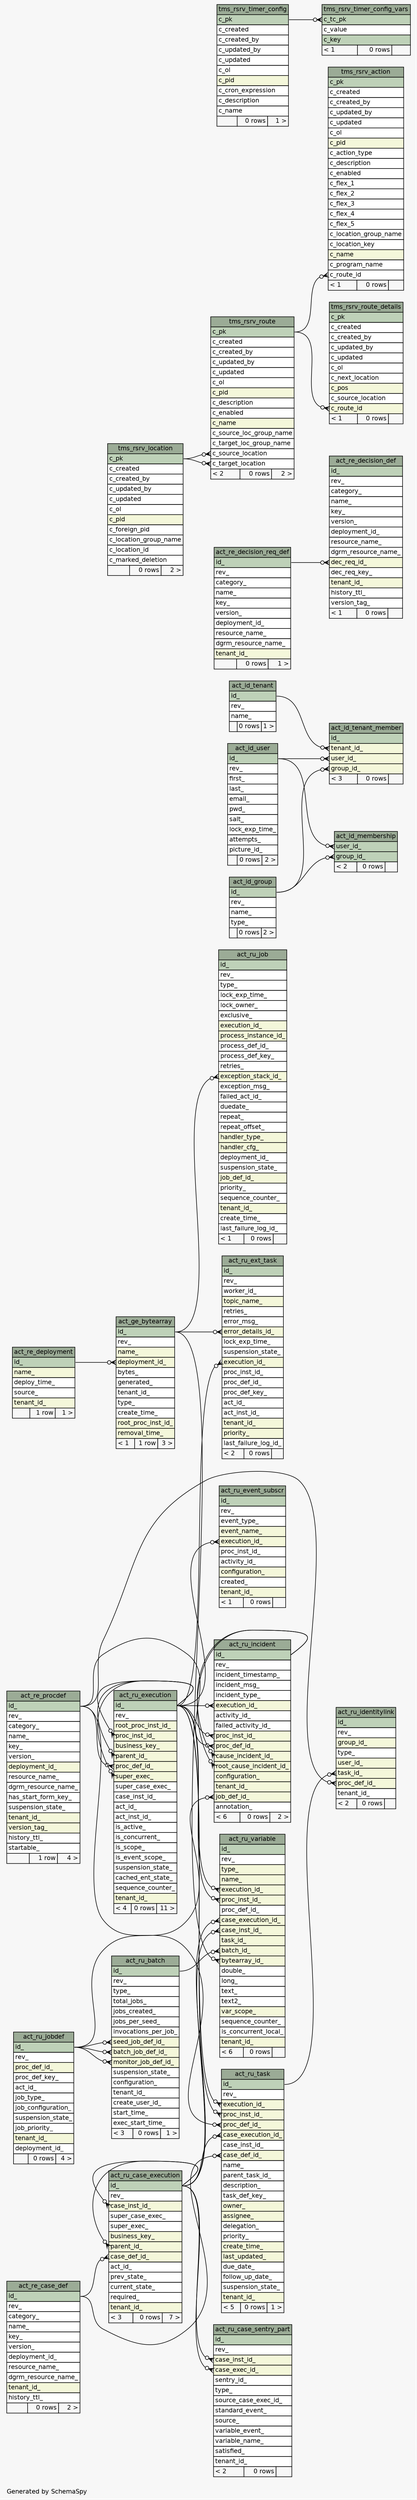 // dot 2.43.0 on Linux 6.5.0-1025-azure
// SchemaSpy rev Unknown
digraph "largeRelationshipsDiagram" {
  graph [
    rankdir="RL"
    bgcolor="#f7f7f7"
    label="\nGenerated by SchemaSpy"
    labeljust="l"
    nodesep="0.18"
    ranksep="0.46"
    fontname="Helvetica"
    fontsize="11"
  ];
  node [
    fontname="Helvetica"
    fontsize="11"
    shape="plaintext"
  ];
  edge [
    arrowsize="0.8"
  ];
  "act_ge_bytearray" [
    label=<
    <TABLE BORDER="0" CELLBORDER="1" CELLSPACING="0" BGCOLOR="#ffffff">
      <TR><TD COLSPAN="3" BGCOLOR="#9bab96" ALIGN="CENTER">act_ge_bytearray</TD></TR>
      <TR><TD PORT="id_" COLSPAN="3" BGCOLOR="#bed1b8" ALIGN="LEFT">id_</TD></TR>
      <TR><TD PORT="rev_" COLSPAN="3" ALIGN="LEFT">rev_</TD></TR>
      <TR><TD PORT="name_" COLSPAN="3" BGCOLOR="#f4f7da" ALIGN="LEFT">name_</TD></TR>
      <TR><TD PORT="deployment_id_" COLSPAN="3" BGCOLOR="#f4f7da" ALIGN="LEFT">deployment_id_</TD></TR>
      <TR><TD PORT="bytes_" COLSPAN="3" ALIGN="LEFT">bytes_</TD></TR>
      <TR><TD PORT="generated_" COLSPAN="3" ALIGN="LEFT">generated_</TD></TR>
      <TR><TD PORT="tenant_id_" COLSPAN="3" ALIGN="LEFT">tenant_id_</TD></TR>
      <TR><TD PORT="type_" COLSPAN="3" ALIGN="LEFT">type_</TD></TR>
      <TR><TD PORT="create_time_" COLSPAN="3" ALIGN="LEFT">create_time_</TD></TR>
      <TR><TD PORT="root_proc_inst_id_" COLSPAN="3" BGCOLOR="#f4f7da" ALIGN="LEFT">root_proc_inst_id_</TD></TR>
      <TR><TD PORT="removal_time_" COLSPAN="3" BGCOLOR="#f4f7da" ALIGN="LEFT">removal_time_</TD></TR>
      <TR><TD ALIGN="LEFT" BGCOLOR="#f7f7f7">&lt; 1</TD><TD ALIGN="RIGHT" BGCOLOR="#f7f7f7">1 row</TD><TD ALIGN="RIGHT" BGCOLOR="#f7f7f7">3 &gt;</TD></TR>
    </TABLE>>
    URL="tables/act_ge_bytearray.html"
    tooltip="act_ge_bytearray"
  ];
  "act_id_group" [
    label=<
    <TABLE BORDER="0" CELLBORDER="1" CELLSPACING="0" BGCOLOR="#ffffff">
      <TR><TD COLSPAN="3" BGCOLOR="#9bab96" ALIGN="CENTER">act_id_group</TD></TR>
      <TR><TD PORT="id_" COLSPAN="3" BGCOLOR="#bed1b8" ALIGN="LEFT">id_</TD></TR>
      <TR><TD PORT="rev_" COLSPAN="3" ALIGN="LEFT">rev_</TD></TR>
      <TR><TD PORT="name_" COLSPAN="3" ALIGN="LEFT">name_</TD></TR>
      <TR><TD PORT="type_" COLSPAN="3" ALIGN="LEFT">type_</TD></TR>
      <TR><TD ALIGN="LEFT" BGCOLOR="#f7f7f7">  </TD><TD ALIGN="RIGHT" BGCOLOR="#f7f7f7">0 rows</TD><TD ALIGN="RIGHT" BGCOLOR="#f7f7f7">2 &gt;</TD></TR>
    </TABLE>>
    URL="tables/act_id_group.html"
    tooltip="act_id_group"
  ];
  "act_id_membership" [
    label=<
    <TABLE BORDER="0" CELLBORDER="1" CELLSPACING="0" BGCOLOR="#ffffff">
      <TR><TD COLSPAN="3" BGCOLOR="#9bab96" ALIGN="CENTER">act_id_membership</TD></TR>
      <TR><TD PORT="user_id_" COLSPAN="3" BGCOLOR="#bed1b8" ALIGN="LEFT">user_id_</TD></TR>
      <TR><TD PORT="group_id_" COLSPAN="3" BGCOLOR="#bed1b8" ALIGN="LEFT">group_id_</TD></TR>
      <TR><TD ALIGN="LEFT" BGCOLOR="#f7f7f7">&lt; 2</TD><TD ALIGN="RIGHT" BGCOLOR="#f7f7f7">0 rows</TD><TD ALIGN="RIGHT" BGCOLOR="#f7f7f7">  </TD></TR>
    </TABLE>>
    URL="tables/act_id_membership.html"
    tooltip="act_id_membership"
  ];
  "act_id_tenant" [
    label=<
    <TABLE BORDER="0" CELLBORDER="1" CELLSPACING="0" BGCOLOR="#ffffff">
      <TR><TD COLSPAN="3" BGCOLOR="#9bab96" ALIGN="CENTER">act_id_tenant</TD></TR>
      <TR><TD PORT="id_" COLSPAN="3" BGCOLOR="#bed1b8" ALIGN="LEFT">id_</TD></TR>
      <TR><TD PORT="rev_" COLSPAN="3" ALIGN="LEFT">rev_</TD></TR>
      <TR><TD PORT="name_" COLSPAN="3" ALIGN="LEFT">name_</TD></TR>
      <TR><TD ALIGN="LEFT" BGCOLOR="#f7f7f7">  </TD><TD ALIGN="RIGHT" BGCOLOR="#f7f7f7">0 rows</TD><TD ALIGN="RIGHT" BGCOLOR="#f7f7f7">1 &gt;</TD></TR>
    </TABLE>>
    URL="tables/act_id_tenant.html"
    tooltip="act_id_tenant"
  ];
  "act_id_tenant_member" [
    label=<
    <TABLE BORDER="0" CELLBORDER="1" CELLSPACING="0" BGCOLOR="#ffffff">
      <TR><TD COLSPAN="3" BGCOLOR="#9bab96" ALIGN="CENTER">act_id_tenant_member</TD></TR>
      <TR><TD PORT="id_" COLSPAN="3" BGCOLOR="#bed1b8" ALIGN="LEFT">id_</TD></TR>
      <TR><TD PORT="tenant_id_" COLSPAN="3" BGCOLOR="#f4f7da" ALIGN="LEFT">tenant_id_</TD></TR>
      <TR><TD PORT="user_id_" COLSPAN="3" BGCOLOR="#f4f7da" ALIGN="LEFT">user_id_</TD></TR>
      <TR><TD PORT="group_id_" COLSPAN="3" BGCOLOR="#f4f7da" ALIGN="LEFT">group_id_</TD></TR>
      <TR><TD ALIGN="LEFT" BGCOLOR="#f7f7f7">&lt; 3</TD><TD ALIGN="RIGHT" BGCOLOR="#f7f7f7">0 rows</TD><TD ALIGN="RIGHT" BGCOLOR="#f7f7f7">  </TD></TR>
    </TABLE>>
    URL="tables/act_id_tenant_member.html"
    tooltip="act_id_tenant_member"
  ];
  "act_id_user" [
    label=<
    <TABLE BORDER="0" CELLBORDER="1" CELLSPACING="0" BGCOLOR="#ffffff">
      <TR><TD COLSPAN="3" BGCOLOR="#9bab96" ALIGN="CENTER">act_id_user</TD></TR>
      <TR><TD PORT="id_" COLSPAN="3" BGCOLOR="#bed1b8" ALIGN="LEFT">id_</TD></TR>
      <TR><TD PORT="rev_" COLSPAN="3" ALIGN="LEFT">rev_</TD></TR>
      <TR><TD PORT="first_" COLSPAN="3" ALIGN="LEFT">first_</TD></TR>
      <TR><TD PORT="last_" COLSPAN="3" ALIGN="LEFT">last_</TD></TR>
      <TR><TD PORT="email_" COLSPAN="3" ALIGN="LEFT">email_</TD></TR>
      <TR><TD PORT="pwd_" COLSPAN="3" ALIGN="LEFT">pwd_</TD></TR>
      <TR><TD PORT="salt_" COLSPAN="3" ALIGN="LEFT">salt_</TD></TR>
      <TR><TD PORT="lock_exp_time_" COLSPAN="3" ALIGN="LEFT">lock_exp_time_</TD></TR>
      <TR><TD PORT="attempts_" COLSPAN="3" ALIGN="LEFT">attempts_</TD></TR>
      <TR><TD PORT="picture_id_" COLSPAN="3" ALIGN="LEFT">picture_id_</TD></TR>
      <TR><TD ALIGN="LEFT" BGCOLOR="#f7f7f7">  </TD><TD ALIGN="RIGHT" BGCOLOR="#f7f7f7">0 rows</TD><TD ALIGN="RIGHT" BGCOLOR="#f7f7f7">2 &gt;</TD></TR>
    </TABLE>>
    URL="tables/act_id_user.html"
    tooltip="act_id_user"
  ];
  "act_re_case_def" [
    label=<
    <TABLE BORDER="0" CELLBORDER="1" CELLSPACING="0" BGCOLOR="#ffffff">
      <TR><TD COLSPAN="3" BGCOLOR="#9bab96" ALIGN="CENTER">act_re_case_def</TD></TR>
      <TR><TD PORT="id_" COLSPAN="3" BGCOLOR="#bed1b8" ALIGN="LEFT">id_</TD></TR>
      <TR><TD PORT="rev_" COLSPAN="3" ALIGN="LEFT">rev_</TD></TR>
      <TR><TD PORT="category_" COLSPAN="3" ALIGN="LEFT">category_</TD></TR>
      <TR><TD PORT="name_" COLSPAN="3" ALIGN="LEFT">name_</TD></TR>
      <TR><TD PORT="key_" COLSPAN="3" ALIGN="LEFT">key_</TD></TR>
      <TR><TD PORT="version_" COLSPAN="3" ALIGN="LEFT">version_</TD></TR>
      <TR><TD PORT="deployment_id_" COLSPAN="3" ALIGN="LEFT">deployment_id_</TD></TR>
      <TR><TD PORT="resource_name_" COLSPAN="3" ALIGN="LEFT">resource_name_</TD></TR>
      <TR><TD PORT="dgrm_resource_name_" COLSPAN="3" ALIGN="LEFT">dgrm_resource_name_</TD></TR>
      <TR><TD PORT="tenant_id_" COLSPAN="3" BGCOLOR="#f4f7da" ALIGN="LEFT">tenant_id_</TD></TR>
      <TR><TD PORT="history_ttl_" COLSPAN="3" ALIGN="LEFT">history_ttl_</TD></TR>
      <TR><TD ALIGN="LEFT" BGCOLOR="#f7f7f7">  </TD><TD ALIGN="RIGHT" BGCOLOR="#f7f7f7">0 rows</TD><TD ALIGN="RIGHT" BGCOLOR="#f7f7f7">2 &gt;</TD></TR>
    </TABLE>>
    URL="tables/act_re_case_def.html"
    tooltip="act_re_case_def"
  ];
  "act_re_decision_def" [
    label=<
    <TABLE BORDER="0" CELLBORDER="1" CELLSPACING="0" BGCOLOR="#ffffff">
      <TR><TD COLSPAN="3" BGCOLOR="#9bab96" ALIGN="CENTER">act_re_decision_def</TD></TR>
      <TR><TD PORT="id_" COLSPAN="3" BGCOLOR="#bed1b8" ALIGN="LEFT">id_</TD></TR>
      <TR><TD PORT="rev_" COLSPAN="3" ALIGN="LEFT">rev_</TD></TR>
      <TR><TD PORT="category_" COLSPAN="3" ALIGN="LEFT">category_</TD></TR>
      <TR><TD PORT="name_" COLSPAN="3" ALIGN="LEFT">name_</TD></TR>
      <TR><TD PORT="key_" COLSPAN="3" ALIGN="LEFT">key_</TD></TR>
      <TR><TD PORT="version_" COLSPAN="3" ALIGN="LEFT">version_</TD></TR>
      <TR><TD PORT="deployment_id_" COLSPAN="3" ALIGN="LEFT">deployment_id_</TD></TR>
      <TR><TD PORT="resource_name_" COLSPAN="3" ALIGN="LEFT">resource_name_</TD></TR>
      <TR><TD PORT="dgrm_resource_name_" COLSPAN="3" ALIGN="LEFT">dgrm_resource_name_</TD></TR>
      <TR><TD PORT="dec_req_id_" COLSPAN="3" BGCOLOR="#f4f7da" ALIGN="LEFT">dec_req_id_</TD></TR>
      <TR><TD PORT="dec_req_key_" COLSPAN="3" ALIGN="LEFT">dec_req_key_</TD></TR>
      <TR><TD PORT="tenant_id_" COLSPAN="3" BGCOLOR="#f4f7da" ALIGN="LEFT">tenant_id_</TD></TR>
      <TR><TD PORT="history_ttl_" COLSPAN="3" ALIGN="LEFT">history_ttl_</TD></TR>
      <TR><TD PORT="version_tag_" COLSPAN="3" ALIGN="LEFT">version_tag_</TD></TR>
      <TR><TD ALIGN="LEFT" BGCOLOR="#f7f7f7">&lt; 1</TD><TD ALIGN="RIGHT" BGCOLOR="#f7f7f7">0 rows</TD><TD ALIGN="RIGHT" BGCOLOR="#f7f7f7">  </TD></TR>
    </TABLE>>
    URL="tables/act_re_decision_def.html"
    tooltip="act_re_decision_def"
  ];
  "act_re_decision_req_def" [
    label=<
    <TABLE BORDER="0" CELLBORDER="1" CELLSPACING="0" BGCOLOR="#ffffff">
      <TR><TD COLSPAN="3" BGCOLOR="#9bab96" ALIGN="CENTER">act_re_decision_req_def</TD></TR>
      <TR><TD PORT="id_" COLSPAN="3" BGCOLOR="#bed1b8" ALIGN="LEFT">id_</TD></TR>
      <TR><TD PORT="rev_" COLSPAN="3" ALIGN="LEFT">rev_</TD></TR>
      <TR><TD PORT="category_" COLSPAN="3" ALIGN="LEFT">category_</TD></TR>
      <TR><TD PORT="name_" COLSPAN="3" ALIGN="LEFT">name_</TD></TR>
      <TR><TD PORT="key_" COLSPAN="3" ALIGN="LEFT">key_</TD></TR>
      <TR><TD PORT="version_" COLSPAN="3" ALIGN="LEFT">version_</TD></TR>
      <TR><TD PORT="deployment_id_" COLSPAN="3" ALIGN="LEFT">deployment_id_</TD></TR>
      <TR><TD PORT="resource_name_" COLSPAN="3" ALIGN="LEFT">resource_name_</TD></TR>
      <TR><TD PORT="dgrm_resource_name_" COLSPAN="3" ALIGN="LEFT">dgrm_resource_name_</TD></TR>
      <TR><TD PORT="tenant_id_" COLSPAN="3" BGCOLOR="#f4f7da" ALIGN="LEFT">tenant_id_</TD></TR>
      <TR><TD ALIGN="LEFT" BGCOLOR="#f7f7f7">  </TD><TD ALIGN="RIGHT" BGCOLOR="#f7f7f7">0 rows</TD><TD ALIGN="RIGHT" BGCOLOR="#f7f7f7">1 &gt;</TD></TR>
    </TABLE>>
    URL="tables/act_re_decision_req_def.html"
    tooltip="act_re_decision_req_def"
  ];
  "act_re_deployment" [
    label=<
    <TABLE BORDER="0" CELLBORDER="1" CELLSPACING="0" BGCOLOR="#ffffff">
      <TR><TD COLSPAN="3" BGCOLOR="#9bab96" ALIGN="CENTER">act_re_deployment</TD></TR>
      <TR><TD PORT="id_" COLSPAN="3" BGCOLOR="#bed1b8" ALIGN="LEFT">id_</TD></TR>
      <TR><TD PORT="name_" COLSPAN="3" BGCOLOR="#f4f7da" ALIGN="LEFT">name_</TD></TR>
      <TR><TD PORT="deploy_time_" COLSPAN="3" ALIGN="LEFT">deploy_time_</TD></TR>
      <TR><TD PORT="source_" COLSPAN="3" ALIGN="LEFT">source_</TD></TR>
      <TR><TD PORT="tenant_id_" COLSPAN="3" BGCOLOR="#f4f7da" ALIGN="LEFT">tenant_id_</TD></TR>
      <TR><TD ALIGN="LEFT" BGCOLOR="#f7f7f7">  </TD><TD ALIGN="RIGHT" BGCOLOR="#f7f7f7">1 row</TD><TD ALIGN="RIGHT" BGCOLOR="#f7f7f7">1 &gt;</TD></TR>
    </TABLE>>
    URL="tables/act_re_deployment.html"
    tooltip="act_re_deployment"
  ];
  "act_re_procdef" [
    label=<
    <TABLE BORDER="0" CELLBORDER="1" CELLSPACING="0" BGCOLOR="#ffffff">
      <TR><TD COLSPAN="3" BGCOLOR="#9bab96" ALIGN="CENTER">act_re_procdef</TD></TR>
      <TR><TD PORT="id_" COLSPAN="3" BGCOLOR="#bed1b8" ALIGN="LEFT">id_</TD></TR>
      <TR><TD PORT="rev_" COLSPAN="3" ALIGN="LEFT">rev_</TD></TR>
      <TR><TD PORT="category_" COLSPAN="3" ALIGN="LEFT">category_</TD></TR>
      <TR><TD PORT="name_" COLSPAN="3" ALIGN="LEFT">name_</TD></TR>
      <TR><TD PORT="key_" COLSPAN="3" ALIGN="LEFT">key_</TD></TR>
      <TR><TD PORT="version_" COLSPAN="3" ALIGN="LEFT">version_</TD></TR>
      <TR><TD PORT="deployment_id_" COLSPAN="3" BGCOLOR="#f4f7da" ALIGN="LEFT">deployment_id_</TD></TR>
      <TR><TD PORT="resource_name_" COLSPAN="3" ALIGN="LEFT">resource_name_</TD></TR>
      <TR><TD PORT="dgrm_resource_name_" COLSPAN="3" ALIGN="LEFT">dgrm_resource_name_</TD></TR>
      <TR><TD PORT="has_start_form_key_" COLSPAN="3" ALIGN="LEFT">has_start_form_key_</TD></TR>
      <TR><TD PORT="suspension_state_" COLSPAN="3" ALIGN="LEFT">suspension_state_</TD></TR>
      <TR><TD PORT="tenant_id_" COLSPAN="3" BGCOLOR="#f4f7da" ALIGN="LEFT">tenant_id_</TD></TR>
      <TR><TD PORT="version_tag_" COLSPAN="3" BGCOLOR="#f4f7da" ALIGN="LEFT">version_tag_</TD></TR>
      <TR><TD PORT="history_ttl_" COLSPAN="3" ALIGN="LEFT">history_ttl_</TD></TR>
      <TR><TD PORT="startable_" COLSPAN="3" ALIGN="LEFT">startable_</TD></TR>
      <TR><TD ALIGN="LEFT" BGCOLOR="#f7f7f7">  </TD><TD ALIGN="RIGHT" BGCOLOR="#f7f7f7">1 row</TD><TD ALIGN="RIGHT" BGCOLOR="#f7f7f7">4 &gt;</TD></TR>
    </TABLE>>
    URL="tables/act_re_procdef.html"
    tooltip="act_re_procdef"
  ];
  "act_ru_batch" [
    label=<
    <TABLE BORDER="0" CELLBORDER="1" CELLSPACING="0" BGCOLOR="#ffffff">
      <TR><TD COLSPAN="3" BGCOLOR="#9bab96" ALIGN="CENTER">act_ru_batch</TD></TR>
      <TR><TD PORT="id_" COLSPAN="3" BGCOLOR="#bed1b8" ALIGN="LEFT">id_</TD></TR>
      <TR><TD PORT="rev_" COLSPAN="3" ALIGN="LEFT">rev_</TD></TR>
      <TR><TD PORT="type_" COLSPAN="3" ALIGN="LEFT">type_</TD></TR>
      <TR><TD PORT="total_jobs_" COLSPAN="3" ALIGN="LEFT">total_jobs_</TD></TR>
      <TR><TD PORT="jobs_created_" COLSPAN="3" ALIGN="LEFT">jobs_created_</TD></TR>
      <TR><TD PORT="jobs_per_seed_" COLSPAN="3" ALIGN="LEFT">jobs_per_seed_</TD></TR>
      <TR><TD PORT="invocations_per_job_" COLSPAN="3" ALIGN="LEFT">invocations_per_job_</TD></TR>
      <TR><TD PORT="seed_job_def_id_" COLSPAN="3" BGCOLOR="#f4f7da" ALIGN="LEFT">seed_job_def_id_</TD></TR>
      <TR><TD PORT="batch_job_def_id_" COLSPAN="3" BGCOLOR="#f4f7da" ALIGN="LEFT">batch_job_def_id_</TD></TR>
      <TR><TD PORT="monitor_job_def_id_" COLSPAN="3" BGCOLOR="#f4f7da" ALIGN="LEFT">monitor_job_def_id_</TD></TR>
      <TR><TD PORT="suspension_state_" COLSPAN="3" ALIGN="LEFT">suspension_state_</TD></TR>
      <TR><TD PORT="configuration_" COLSPAN="3" ALIGN="LEFT">configuration_</TD></TR>
      <TR><TD PORT="tenant_id_" COLSPAN="3" ALIGN="LEFT">tenant_id_</TD></TR>
      <TR><TD PORT="create_user_id_" COLSPAN="3" ALIGN="LEFT">create_user_id_</TD></TR>
      <TR><TD PORT="start_time_" COLSPAN="3" ALIGN="LEFT">start_time_</TD></TR>
      <TR><TD PORT="exec_start_time_" COLSPAN="3" ALIGN="LEFT">exec_start_time_</TD></TR>
      <TR><TD ALIGN="LEFT" BGCOLOR="#f7f7f7">&lt; 3</TD><TD ALIGN="RIGHT" BGCOLOR="#f7f7f7">0 rows</TD><TD ALIGN="RIGHT" BGCOLOR="#f7f7f7">1 &gt;</TD></TR>
    </TABLE>>
    URL="tables/act_ru_batch.html"
    tooltip="act_ru_batch"
  ];
  "act_ru_case_execution" [
    label=<
    <TABLE BORDER="0" CELLBORDER="1" CELLSPACING="0" BGCOLOR="#ffffff">
      <TR><TD COLSPAN="3" BGCOLOR="#9bab96" ALIGN="CENTER">act_ru_case_execution</TD></TR>
      <TR><TD PORT="id_" COLSPAN="3" BGCOLOR="#bed1b8" ALIGN="LEFT">id_</TD></TR>
      <TR><TD PORT="rev_" COLSPAN="3" ALIGN="LEFT">rev_</TD></TR>
      <TR><TD PORT="case_inst_id_" COLSPAN="3" BGCOLOR="#f4f7da" ALIGN="LEFT">case_inst_id_</TD></TR>
      <TR><TD PORT="super_case_exec_" COLSPAN="3" ALIGN="LEFT">super_case_exec_</TD></TR>
      <TR><TD PORT="super_exec_" COLSPAN="3" ALIGN="LEFT">super_exec_</TD></TR>
      <TR><TD PORT="business_key_" COLSPAN="3" BGCOLOR="#f4f7da" ALIGN="LEFT">business_key_</TD></TR>
      <TR><TD PORT="parent_id_" COLSPAN="3" BGCOLOR="#f4f7da" ALIGN="LEFT">parent_id_</TD></TR>
      <TR><TD PORT="case_def_id_" COLSPAN="3" BGCOLOR="#f4f7da" ALIGN="LEFT">case_def_id_</TD></TR>
      <TR><TD PORT="act_id_" COLSPAN="3" ALIGN="LEFT">act_id_</TD></TR>
      <TR><TD PORT="prev_state_" COLSPAN="3" ALIGN="LEFT">prev_state_</TD></TR>
      <TR><TD PORT="current_state_" COLSPAN="3" ALIGN="LEFT">current_state_</TD></TR>
      <TR><TD PORT="required_" COLSPAN="3" ALIGN="LEFT">required_</TD></TR>
      <TR><TD PORT="tenant_id_" COLSPAN="3" BGCOLOR="#f4f7da" ALIGN="LEFT">tenant_id_</TD></TR>
      <TR><TD ALIGN="LEFT" BGCOLOR="#f7f7f7">&lt; 3</TD><TD ALIGN="RIGHT" BGCOLOR="#f7f7f7">0 rows</TD><TD ALIGN="RIGHT" BGCOLOR="#f7f7f7">7 &gt;</TD></TR>
    </TABLE>>
    URL="tables/act_ru_case_execution.html"
    tooltip="act_ru_case_execution"
  ];
  "act_ru_case_sentry_part" [
    label=<
    <TABLE BORDER="0" CELLBORDER="1" CELLSPACING="0" BGCOLOR="#ffffff">
      <TR><TD COLSPAN="3" BGCOLOR="#9bab96" ALIGN="CENTER">act_ru_case_sentry_part</TD></TR>
      <TR><TD PORT="id_" COLSPAN="3" BGCOLOR="#bed1b8" ALIGN="LEFT">id_</TD></TR>
      <TR><TD PORT="rev_" COLSPAN="3" ALIGN="LEFT">rev_</TD></TR>
      <TR><TD PORT="case_inst_id_" COLSPAN="3" BGCOLOR="#f4f7da" ALIGN="LEFT">case_inst_id_</TD></TR>
      <TR><TD PORT="case_exec_id_" COLSPAN="3" BGCOLOR="#f4f7da" ALIGN="LEFT">case_exec_id_</TD></TR>
      <TR><TD PORT="sentry_id_" COLSPAN="3" ALIGN="LEFT">sentry_id_</TD></TR>
      <TR><TD PORT="type_" COLSPAN="3" ALIGN="LEFT">type_</TD></TR>
      <TR><TD PORT="source_case_exec_id_" COLSPAN="3" ALIGN="LEFT">source_case_exec_id_</TD></TR>
      <TR><TD PORT="standard_event_" COLSPAN="3" ALIGN="LEFT">standard_event_</TD></TR>
      <TR><TD PORT="source_" COLSPAN="3" ALIGN="LEFT">source_</TD></TR>
      <TR><TD PORT="variable_event_" COLSPAN="3" ALIGN="LEFT">variable_event_</TD></TR>
      <TR><TD PORT="variable_name_" COLSPAN="3" ALIGN="LEFT">variable_name_</TD></TR>
      <TR><TD PORT="satisfied_" COLSPAN="3" ALIGN="LEFT">satisfied_</TD></TR>
      <TR><TD PORT="tenant_id_" COLSPAN="3" ALIGN="LEFT">tenant_id_</TD></TR>
      <TR><TD ALIGN="LEFT" BGCOLOR="#f7f7f7">&lt; 2</TD><TD ALIGN="RIGHT" BGCOLOR="#f7f7f7">0 rows</TD><TD ALIGN="RIGHT" BGCOLOR="#f7f7f7">  </TD></TR>
    </TABLE>>
    URL="tables/act_ru_case_sentry_part.html"
    tooltip="act_ru_case_sentry_part"
  ];
  "act_ru_event_subscr" [
    label=<
    <TABLE BORDER="0" CELLBORDER="1" CELLSPACING="0" BGCOLOR="#ffffff">
      <TR><TD COLSPAN="3" BGCOLOR="#9bab96" ALIGN="CENTER">act_ru_event_subscr</TD></TR>
      <TR><TD PORT="id_" COLSPAN="3" BGCOLOR="#bed1b8" ALIGN="LEFT">id_</TD></TR>
      <TR><TD PORT="rev_" COLSPAN="3" ALIGN="LEFT">rev_</TD></TR>
      <TR><TD PORT="event_type_" COLSPAN="3" ALIGN="LEFT">event_type_</TD></TR>
      <TR><TD PORT="event_name_" COLSPAN="3" BGCOLOR="#f4f7da" ALIGN="LEFT">event_name_</TD></TR>
      <TR><TD PORT="execution_id_" COLSPAN="3" BGCOLOR="#f4f7da" ALIGN="LEFT">execution_id_</TD></TR>
      <TR><TD PORT="proc_inst_id_" COLSPAN="3" ALIGN="LEFT">proc_inst_id_</TD></TR>
      <TR><TD PORT="activity_id_" COLSPAN="3" ALIGN="LEFT">activity_id_</TD></TR>
      <TR><TD PORT="configuration_" COLSPAN="3" BGCOLOR="#f4f7da" ALIGN="LEFT">configuration_</TD></TR>
      <TR><TD PORT="created_" COLSPAN="3" ALIGN="LEFT">created_</TD></TR>
      <TR><TD PORT="tenant_id_" COLSPAN="3" BGCOLOR="#f4f7da" ALIGN="LEFT">tenant_id_</TD></TR>
      <TR><TD ALIGN="LEFT" BGCOLOR="#f7f7f7">&lt; 1</TD><TD ALIGN="RIGHT" BGCOLOR="#f7f7f7">0 rows</TD><TD ALIGN="RIGHT" BGCOLOR="#f7f7f7">  </TD></TR>
    </TABLE>>
    URL="tables/act_ru_event_subscr.html"
    tooltip="act_ru_event_subscr"
  ];
  "act_ru_execution" [
    label=<
    <TABLE BORDER="0" CELLBORDER="1" CELLSPACING="0" BGCOLOR="#ffffff">
      <TR><TD COLSPAN="3" BGCOLOR="#9bab96" ALIGN="CENTER">act_ru_execution</TD></TR>
      <TR><TD PORT="id_" COLSPAN="3" BGCOLOR="#bed1b8" ALIGN="LEFT">id_</TD></TR>
      <TR><TD PORT="rev_" COLSPAN="3" ALIGN="LEFT">rev_</TD></TR>
      <TR><TD PORT="root_proc_inst_id_" COLSPAN="3" BGCOLOR="#f4f7da" ALIGN="LEFT">root_proc_inst_id_</TD></TR>
      <TR><TD PORT="proc_inst_id_" COLSPAN="3" BGCOLOR="#f4f7da" ALIGN="LEFT">proc_inst_id_</TD></TR>
      <TR><TD PORT="business_key_" COLSPAN="3" BGCOLOR="#f4f7da" ALIGN="LEFT">business_key_</TD></TR>
      <TR><TD PORT="parent_id_" COLSPAN="3" BGCOLOR="#f4f7da" ALIGN="LEFT">parent_id_</TD></TR>
      <TR><TD PORT="proc_def_id_" COLSPAN="3" BGCOLOR="#f4f7da" ALIGN="LEFT">proc_def_id_</TD></TR>
      <TR><TD PORT="super_exec_" COLSPAN="3" BGCOLOR="#f4f7da" ALIGN="LEFT">super_exec_</TD></TR>
      <TR><TD PORT="super_case_exec_" COLSPAN="3" ALIGN="LEFT">super_case_exec_</TD></TR>
      <TR><TD PORT="case_inst_id_" COLSPAN="3" ALIGN="LEFT">case_inst_id_</TD></TR>
      <TR><TD PORT="act_id_" COLSPAN="3" ALIGN="LEFT">act_id_</TD></TR>
      <TR><TD PORT="act_inst_id_" COLSPAN="3" ALIGN="LEFT">act_inst_id_</TD></TR>
      <TR><TD PORT="is_active_" COLSPAN="3" ALIGN="LEFT">is_active_</TD></TR>
      <TR><TD PORT="is_concurrent_" COLSPAN="3" ALIGN="LEFT">is_concurrent_</TD></TR>
      <TR><TD PORT="is_scope_" COLSPAN="3" ALIGN="LEFT">is_scope_</TD></TR>
      <TR><TD PORT="is_event_scope_" COLSPAN="3" ALIGN="LEFT">is_event_scope_</TD></TR>
      <TR><TD PORT="suspension_state_" COLSPAN="3" ALIGN="LEFT">suspension_state_</TD></TR>
      <TR><TD PORT="cached_ent_state_" COLSPAN="3" ALIGN="LEFT">cached_ent_state_</TD></TR>
      <TR><TD PORT="sequence_counter_" COLSPAN="3" ALIGN="LEFT">sequence_counter_</TD></TR>
      <TR><TD PORT="tenant_id_" COLSPAN="3" BGCOLOR="#f4f7da" ALIGN="LEFT">tenant_id_</TD></TR>
      <TR><TD ALIGN="LEFT" BGCOLOR="#f7f7f7">&lt; 4</TD><TD ALIGN="RIGHT" BGCOLOR="#f7f7f7">0 rows</TD><TD ALIGN="RIGHT" BGCOLOR="#f7f7f7">11 &gt;</TD></TR>
    </TABLE>>
    URL="tables/act_ru_execution.html"
    tooltip="act_ru_execution"
  ];
  "act_ru_ext_task" [
    label=<
    <TABLE BORDER="0" CELLBORDER="1" CELLSPACING="0" BGCOLOR="#ffffff">
      <TR><TD COLSPAN="3" BGCOLOR="#9bab96" ALIGN="CENTER">act_ru_ext_task</TD></TR>
      <TR><TD PORT="id_" COLSPAN="3" BGCOLOR="#bed1b8" ALIGN="LEFT">id_</TD></TR>
      <TR><TD PORT="rev_" COLSPAN="3" ALIGN="LEFT">rev_</TD></TR>
      <TR><TD PORT="worker_id_" COLSPAN="3" ALIGN="LEFT">worker_id_</TD></TR>
      <TR><TD PORT="topic_name_" COLSPAN="3" BGCOLOR="#f4f7da" ALIGN="LEFT">topic_name_</TD></TR>
      <TR><TD PORT="retries_" COLSPAN="3" ALIGN="LEFT">retries_</TD></TR>
      <TR><TD PORT="error_msg_" COLSPAN="3" ALIGN="LEFT">error_msg_</TD></TR>
      <TR><TD PORT="error_details_id_" COLSPAN="3" BGCOLOR="#f4f7da" ALIGN="LEFT">error_details_id_</TD></TR>
      <TR><TD PORT="lock_exp_time_" COLSPAN="3" ALIGN="LEFT">lock_exp_time_</TD></TR>
      <TR><TD PORT="suspension_state_" COLSPAN="3" ALIGN="LEFT">suspension_state_</TD></TR>
      <TR><TD PORT="execution_id_" COLSPAN="3" BGCOLOR="#f4f7da" ALIGN="LEFT">execution_id_</TD></TR>
      <TR><TD PORT="proc_inst_id_" COLSPAN="3" ALIGN="LEFT">proc_inst_id_</TD></TR>
      <TR><TD PORT="proc_def_id_" COLSPAN="3" ALIGN="LEFT">proc_def_id_</TD></TR>
      <TR><TD PORT="proc_def_key_" COLSPAN="3" ALIGN="LEFT">proc_def_key_</TD></TR>
      <TR><TD PORT="act_id_" COLSPAN="3" ALIGN="LEFT">act_id_</TD></TR>
      <TR><TD PORT="act_inst_id_" COLSPAN="3" ALIGN="LEFT">act_inst_id_</TD></TR>
      <TR><TD PORT="tenant_id_" COLSPAN="3" BGCOLOR="#f4f7da" ALIGN="LEFT">tenant_id_</TD></TR>
      <TR><TD PORT="priority_" COLSPAN="3" BGCOLOR="#f4f7da" ALIGN="LEFT">priority_</TD></TR>
      <TR><TD PORT="last_failure_log_id_" COLSPAN="3" ALIGN="LEFT">last_failure_log_id_</TD></TR>
      <TR><TD ALIGN="LEFT" BGCOLOR="#f7f7f7">&lt; 2</TD><TD ALIGN="RIGHT" BGCOLOR="#f7f7f7">0 rows</TD><TD ALIGN="RIGHT" BGCOLOR="#f7f7f7">  </TD></TR>
    </TABLE>>
    URL="tables/act_ru_ext_task.html"
    tooltip="act_ru_ext_task"
  ];
  "act_ru_identitylink" [
    label=<
    <TABLE BORDER="0" CELLBORDER="1" CELLSPACING="0" BGCOLOR="#ffffff">
      <TR><TD COLSPAN="3" BGCOLOR="#9bab96" ALIGN="CENTER">act_ru_identitylink</TD></TR>
      <TR><TD PORT="id_" COLSPAN="3" BGCOLOR="#bed1b8" ALIGN="LEFT">id_</TD></TR>
      <TR><TD PORT="rev_" COLSPAN="3" ALIGN="LEFT">rev_</TD></TR>
      <TR><TD PORT="group_id_" COLSPAN="3" BGCOLOR="#f4f7da" ALIGN="LEFT">group_id_</TD></TR>
      <TR><TD PORT="type_" COLSPAN="3" ALIGN="LEFT">type_</TD></TR>
      <TR><TD PORT="user_id_" COLSPAN="3" BGCOLOR="#f4f7da" ALIGN="LEFT">user_id_</TD></TR>
      <TR><TD PORT="task_id_" COLSPAN="3" BGCOLOR="#f4f7da" ALIGN="LEFT">task_id_</TD></TR>
      <TR><TD PORT="proc_def_id_" COLSPAN="3" BGCOLOR="#f4f7da" ALIGN="LEFT">proc_def_id_</TD></TR>
      <TR><TD PORT="tenant_id_" COLSPAN="3" ALIGN="LEFT">tenant_id_</TD></TR>
      <TR><TD ALIGN="LEFT" BGCOLOR="#f7f7f7">&lt; 2</TD><TD ALIGN="RIGHT" BGCOLOR="#f7f7f7">0 rows</TD><TD ALIGN="RIGHT" BGCOLOR="#f7f7f7">  </TD></TR>
    </TABLE>>
    URL="tables/act_ru_identitylink.html"
    tooltip="act_ru_identitylink"
  ];
  "act_ru_incident" [
    label=<
    <TABLE BORDER="0" CELLBORDER="1" CELLSPACING="0" BGCOLOR="#ffffff">
      <TR><TD COLSPAN="3" BGCOLOR="#9bab96" ALIGN="CENTER">act_ru_incident</TD></TR>
      <TR><TD PORT="id_" COLSPAN="3" BGCOLOR="#bed1b8" ALIGN="LEFT">id_</TD></TR>
      <TR><TD PORT="rev_" COLSPAN="3" ALIGN="LEFT">rev_</TD></TR>
      <TR><TD PORT="incident_timestamp_" COLSPAN="3" ALIGN="LEFT">incident_timestamp_</TD></TR>
      <TR><TD PORT="incident_msg_" COLSPAN="3" ALIGN="LEFT">incident_msg_</TD></TR>
      <TR><TD PORT="incident_type_" COLSPAN="3" ALIGN="LEFT">incident_type_</TD></TR>
      <TR><TD PORT="execution_id_" COLSPAN="3" BGCOLOR="#f4f7da" ALIGN="LEFT">execution_id_</TD></TR>
      <TR><TD PORT="activity_id_" COLSPAN="3" ALIGN="LEFT">activity_id_</TD></TR>
      <TR><TD PORT="failed_activity_id_" COLSPAN="3" ALIGN="LEFT">failed_activity_id_</TD></TR>
      <TR><TD PORT="proc_inst_id_" COLSPAN="3" BGCOLOR="#f4f7da" ALIGN="LEFT">proc_inst_id_</TD></TR>
      <TR><TD PORT="proc_def_id_" COLSPAN="3" BGCOLOR="#f4f7da" ALIGN="LEFT">proc_def_id_</TD></TR>
      <TR><TD PORT="cause_incident_id_" COLSPAN="3" BGCOLOR="#f4f7da" ALIGN="LEFT">cause_incident_id_</TD></TR>
      <TR><TD PORT="root_cause_incident_id_" COLSPAN="3" BGCOLOR="#f4f7da" ALIGN="LEFT">root_cause_incident_id_</TD></TR>
      <TR><TD PORT="configuration_" COLSPAN="3" BGCOLOR="#f4f7da" ALIGN="LEFT">configuration_</TD></TR>
      <TR><TD PORT="tenant_id_" COLSPAN="3" BGCOLOR="#f4f7da" ALIGN="LEFT">tenant_id_</TD></TR>
      <TR><TD PORT="job_def_id_" COLSPAN="3" BGCOLOR="#f4f7da" ALIGN="LEFT">job_def_id_</TD></TR>
      <TR><TD PORT="annotation_" COLSPAN="3" ALIGN="LEFT">annotation_</TD></TR>
      <TR><TD ALIGN="LEFT" BGCOLOR="#f7f7f7">&lt; 6</TD><TD ALIGN="RIGHT" BGCOLOR="#f7f7f7">0 rows</TD><TD ALIGN="RIGHT" BGCOLOR="#f7f7f7">2 &gt;</TD></TR>
    </TABLE>>
    URL="tables/act_ru_incident.html"
    tooltip="act_ru_incident"
  ];
  "act_ru_job" [
    label=<
    <TABLE BORDER="0" CELLBORDER="1" CELLSPACING="0" BGCOLOR="#ffffff">
      <TR><TD COLSPAN="3" BGCOLOR="#9bab96" ALIGN="CENTER">act_ru_job</TD></TR>
      <TR><TD PORT="id_" COLSPAN="3" BGCOLOR="#bed1b8" ALIGN="LEFT">id_</TD></TR>
      <TR><TD PORT="rev_" COLSPAN="3" ALIGN="LEFT">rev_</TD></TR>
      <TR><TD PORT="type_" COLSPAN="3" ALIGN="LEFT">type_</TD></TR>
      <TR><TD PORT="lock_exp_time_" COLSPAN="3" ALIGN="LEFT">lock_exp_time_</TD></TR>
      <TR><TD PORT="lock_owner_" COLSPAN="3" ALIGN="LEFT">lock_owner_</TD></TR>
      <TR><TD PORT="exclusive_" COLSPAN="3" ALIGN="LEFT">exclusive_</TD></TR>
      <TR><TD PORT="execution_id_" COLSPAN="3" BGCOLOR="#f4f7da" ALIGN="LEFT">execution_id_</TD></TR>
      <TR><TD PORT="process_instance_id_" COLSPAN="3" BGCOLOR="#f4f7da" ALIGN="LEFT">process_instance_id_</TD></TR>
      <TR><TD PORT="process_def_id_" COLSPAN="3" ALIGN="LEFT">process_def_id_</TD></TR>
      <TR><TD PORT="process_def_key_" COLSPAN="3" ALIGN="LEFT">process_def_key_</TD></TR>
      <TR><TD PORT="retries_" COLSPAN="3" ALIGN="LEFT">retries_</TD></TR>
      <TR><TD PORT="exception_stack_id_" COLSPAN="3" BGCOLOR="#f4f7da" ALIGN="LEFT">exception_stack_id_</TD></TR>
      <TR><TD PORT="exception_msg_" COLSPAN="3" ALIGN="LEFT">exception_msg_</TD></TR>
      <TR><TD PORT="failed_act_id_" COLSPAN="3" ALIGN="LEFT">failed_act_id_</TD></TR>
      <TR><TD PORT="duedate_" COLSPAN="3" ALIGN="LEFT">duedate_</TD></TR>
      <TR><TD PORT="repeat_" COLSPAN="3" ALIGN="LEFT">repeat_</TD></TR>
      <TR><TD PORT="repeat_offset_" COLSPAN="3" ALIGN="LEFT">repeat_offset_</TD></TR>
      <TR><TD PORT="handler_type_" COLSPAN="3" BGCOLOR="#f4f7da" ALIGN="LEFT">handler_type_</TD></TR>
      <TR><TD PORT="handler_cfg_" COLSPAN="3" BGCOLOR="#f4f7da" ALIGN="LEFT">handler_cfg_</TD></TR>
      <TR><TD PORT="deployment_id_" COLSPAN="3" ALIGN="LEFT">deployment_id_</TD></TR>
      <TR><TD PORT="suspension_state_" COLSPAN="3" ALIGN="LEFT">suspension_state_</TD></TR>
      <TR><TD PORT="job_def_id_" COLSPAN="3" BGCOLOR="#f4f7da" ALIGN="LEFT">job_def_id_</TD></TR>
      <TR><TD PORT="priority_" COLSPAN="3" ALIGN="LEFT">priority_</TD></TR>
      <TR><TD PORT="sequence_counter_" COLSPAN="3" ALIGN="LEFT">sequence_counter_</TD></TR>
      <TR><TD PORT="tenant_id_" COLSPAN="3" BGCOLOR="#f4f7da" ALIGN="LEFT">tenant_id_</TD></TR>
      <TR><TD PORT="create_time_" COLSPAN="3" ALIGN="LEFT">create_time_</TD></TR>
      <TR><TD PORT="last_failure_log_id_" COLSPAN="3" ALIGN="LEFT">last_failure_log_id_</TD></TR>
      <TR><TD ALIGN="LEFT" BGCOLOR="#f7f7f7">&lt; 1</TD><TD ALIGN="RIGHT" BGCOLOR="#f7f7f7">0 rows</TD><TD ALIGN="RIGHT" BGCOLOR="#f7f7f7">  </TD></TR>
    </TABLE>>
    URL="tables/act_ru_job.html"
    tooltip="act_ru_job"
  ];
  "act_ru_jobdef" [
    label=<
    <TABLE BORDER="0" CELLBORDER="1" CELLSPACING="0" BGCOLOR="#ffffff">
      <TR><TD COLSPAN="3" BGCOLOR="#9bab96" ALIGN="CENTER">act_ru_jobdef</TD></TR>
      <TR><TD PORT="id_" COLSPAN="3" BGCOLOR="#bed1b8" ALIGN="LEFT">id_</TD></TR>
      <TR><TD PORT="rev_" COLSPAN="3" ALIGN="LEFT">rev_</TD></TR>
      <TR><TD PORT="proc_def_id_" COLSPAN="3" BGCOLOR="#f4f7da" ALIGN="LEFT">proc_def_id_</TD></TR>
      <TR><TD PORT="proc_def_key_" COLSPAN="3" ALIGN="LEFT">proc_def_key_</TD></TR>
      <TR><TD PORT="act_id_" COLSPAN="3" ALIGN="LEFT">act_id_</TD></TR>
      <TR><TD PORT="job_type_" COLSPAN="3" ALIGN="LEFT">job_type_</TD></TR>
      <TR><TD PORT="job_configuration_" COLSPAN="3" ALIGN="LEFT">job_configuration_</TD></TR>
      <TR><TD PORT="suspension_state_" COLSPAN="3" ALIGN="LEFT">suspension_state_</TD></TR>
      <TR><TD PORT="job_priority_" COLSPAN="3" ALIGN="LEFT">job_priority_</TD></TR>
      <TR><TD PORT="tenant_id_" COLSPAN="3" BGCOLOR="#f4f7da" ALIGN="LEFT">tenant_id_</TD></TR>
      <TR><TD PORT="deployment_id_" COLSPAN="3" ALIGN="LEFT">deployment_id_</TD></TR>
      <TR><TD ALIGN="LEFT" BGCOLOR="#f7f7f7">  </TD><TD ALIGN="RIGHT" BGCOLOR="#f7f7f7">0 rows</TD><TD ALIGN="RIGHT" BGCOLOR="#f7f7f7">4 &gt;</TD></TR>
    </TABLE>>
    URL="tables/act_ru_jobdef.html"
    tooltip="act_ru_jobdef"
  ];
  "act_ru_task" [
    label=<
    <TABLE BORDER="0" CELLBORDER="1" CELLSPACING="0" BGCOLOR="#ffffff">
      <TR><TD COLSPAN="3" BGCOLOR="#9bab96" ALIGN="CENTER">act_ru_task</TD></TR>
      <TR><TD PORT="id_" COLSPAN="3" BGCOLOR="#bed1b8" ALIGN="LEFT">id_</TD></TR>
      <TR><TD PORT="rev_" COLSPAN="3" ALIGN="LEFT">rev_</TD></TR>
      <TR><TD PORT="execution_id_" COLSPAN="3" BGCOLOR="#f4f7da" ALIGN="LEFT">execution_id_</TD></TR>
      <TR><TD PORT="proc_inst_id_" COLSPAN="3" BGCOLOR="#f4f7da" ALIGN="LEFT">proc_inst_id_</TD></TR>
      <TR><TD PORT="proc_def_id_" COLSPAN="3" BGCOLOR="#f4f7da" ALIGN="LEFT">proc_def_id_</TD></TR>
      <TR><TD PORT="case_execution_id_" COLSPAN="3" BGCOLOR="#f4f7da" ALIGN="LEFT">case_execution_id_</TD></TR>
      <TR><TD PORT="case_inst_id_" COLSPAN="3" ALIGN="LEFT">case_inst_id_</TD></TR>
      <TR><TD PORT="case_def_id_" COLSPAN="3" BGCOLOR="#f4f7da" ALIGN="LEFT">case_def_id_</TD></TR>
      <TR><TD PORT="name_" COLSPAN="3" ALIGN="LEFT">name_</TD></TR>
      <TR><TD PORT="parent_task_id_" COLSPAN="3" ALIGN="LEFT">parent_task_id_</TD></TR>
      <TR><TD PORT="description_" COLSPAN="3" ALIGN="LEFT">description_</TD></TR>
      <TR><TD PORT="task_def_key_" COLSPAN="3" ALIGN="LEFT">task_def_key_</TD></TR>
      <TR><TD PORT="owner_" COLSPAN="3" BGCOLOR="#f4f7da" ALIGN="LEFT">owner_</TD></TR>
      <TR><TD PORT="assignee_" COLSPAN="3" BGCOLOR="#f4f7da" ALIGN="LEFT">assignee_</TD></TR>
      <TR><TD PORT="delegation_" COLSPAN="3" ALIGN="LEFT">delegation_</TD></TR>
      <TR><TD PORT="priority_" COLSPAN="3" ALIGN="LEFT">priority_</TD></TR>
      <TR><TD PORT="create_time_" COLSPAN="3" BGCOLOR="#f4f7da" ALIGN="LEFT">create_time_</TD></TR>
      <TR><TD PORT="last_updated_" COLSPAN="3" BGCOLOR="#f4f7da" ALIGN="LEFT">last_updated_</TD></TR>
      <TR><TD PORT="due_date_" COLSPAN="3" ALIGN="LEFT">due_date_</TD></TR>
      <TR><TD PORT="follow_up_date_" COLSPAN="3" ALIGN="LEFT">follow_up_date_</TD></TR>
      <TR><TD PORT="suspension_state_" COLSPAN="3" ALIGN="LEFT">suspension_state_</TD></TR>
      <TR><TD PORT="tenant_id_" COLSPAN="3" BGCOLOR="#f4f7da" ALIGN="LEFT">tenant_id_</TD></TR>
      <TR><TD ALIGN="LEFT" BGCOLOR="#f7f7f7">&lt; 5</TD><TD ALIGN="RIGHT" BGCOLOR="#f7f7f7">0 rows</TD><TD ALIGN="RIGHT" BGCOLOR="#f7f7f7">1 &gt;</TD></TR>
    </TABLE>>
    URL="tables/act_ru_task.html"
    tooltip="act_ru_task"
  ];
  "act_ru_variable" [
    label=<
    <TABLE BORDER="0" CELLBORDER="1" CELLSPACING="0" BGCOLOR="#ffffff">
      <TR><TD COLSPAN="3" BGCOLOR="#9bab96" ALIGN="CENTER">act_ru_variable</TD></TR>
      <TR><TD PORT="id_" COLSPAN="3" BGCOLOR="#bed1b8" ALIGN="LEFT">id_</TD></TR>
      <TR><TD PORT="rev_" COLSPAN="3" ALIGN="LEFT">rev_</TD></TR>
      <TR><TD PORT="type_" COLSPAN="3" BGCOLOR="#f4f7da" ALIGN="LEFT">type_</TD></TR>
      <TR><TD PORT="name_" COLSPAN="3" BGCOLOR="#f4f7da" ALIGN="LEFT">name_</TD></TR>
      <TR><TD PORT="execution_id_" COLSPAN="3" BGCOLOR="#f4f7da" ALIGN="LEFT">execution_id_</TD></TR>
      <TR><TD PORT="proc_inst_id_" COLSPAN="3" BGCOLOR="#f4f7da" ALIGN="LEFT">proc_inst_id_</TD></TR>
      <TR><TD PORT="proc_def_id_" COLSPAN="3" ALIGN="LEFT">proc_def_id_</TD></TR>
      <TR><TD PORT="case_execution_id_" COLSPAN="3" BGCOLOR="#f4f7da" ALIGN="LEFT">case_execution_id_</TD></TR>
      <TR><TD PORT="case_inst_id_" COLSPAN="3" BGCOLOR="#f4f7da" ALIGN="LEFT">case_inst_id_</TD></TR>
      <TR><TD PORT="task_id_" COLSPAN="3" BGCOLOR="#f4f7da" ALIGN="LEFT">task_id_</TD></TR>
      <TR><TD PORT="batch_id_" COLSPAN="3" BGCOLOR="#f4f7da" ALIGN="LEFT">batch_id_</TD></TR>
      <TR><TD PORT="bytearray_id_" COLSPAN="3" BGCOLOR="#f4f7da" ALIGN="LEFT">bytearray_id_</TD></TR>
      <TR><TD PORT="double_" COLSPAN="3" ALIGN="LEFT">double_</TD></TR>
      <TR><TD PORT="long_" COLSPAN="3" ALIGN="LEFT">long_</TD></TR>
      <TR><TD PORT="text_" COLSPAN="3" ALIGN="LEFT">text_</TD></TR>
      <TR><TD PORT="text2_" COLSPAN="3" ALIGN="LEFT">text2_</TD></TR>
      <TR><TD PORT="var_scope_" COLSPAN="3" BGCOLOR="#f4f7da" ALIGN="LEFT">var_scope_</TD></TR>
      <TR><TD PORT="sequence_counter_" COLSPAN="3" ALIGN="LEFT">sequence_counter_</TD></TR>
      <TR><TD PORT="is_concurrent_local_" COLSPAN="3" ALIGN="LEFT">is_concurrent_local_</TD></TR>
      <TR><TD PORT="tenant_id_" COLSPAN="3" BGCOLOR="#f4f7da" ALIGN="LEFT">tenant_id_</TD></TR>
      <TR><TD ALIGN="LEFT" BGCOLOR="#f7f7f7">&lt; 6</TD><TD ALIGN="RIGHT" BGCOLOR="#f7f7f7">0 rows</TD><TD ALIGN="RIGHT" BGCOLOR="#f7f7f7">  </TD></TR>
    </TABLE>>
    URL="tables/act_ru_variable.html"
    tooltip="act_ru_variable"
  ];
  "tms_rsrv_action" [
    label=<
    <TABLE BORDER="0" CELLBORDER="1" CELLSPACING="0" BGCOLOR="#ffffff">
      <TR><TD COLSPAN="3" BGCOLOR="#9bab96" ALIGN="CENTER">tms_rsrv_action</TD></TR>
      <TR><TD PORT="c_pk" COLSPAN="3" BGCOLOR="#bed1b8" ALIGN="LEFT">c_pk</TD></TR>
      <TR><TD PORT="c_created" COLSPAN="3" ALIGN="LEFT">c_created</TD></TR>
      <TR><TD PORT="c_created_by" COLSPAN="3" ALIGN="LEFT">c_created_by</TD></TR>
      <TR><TD PORT="c_updated_by" COLSPAN="3" ALIGN="LEFT">c_updated_by</TD></TR>
      <TR><TD PORT="c_updated" COLSPAN="3" ALIGN="LEFT">c_updated</TD></TR>
      <TR><TD PORT="c_ol" COLSPAN="3" ALIGN="LEFT">c_ol</TD></TR>
      <TR><TD PORT="c_pid" COLSPAN="3" BGCOLOR="#f4f7da" ALIGN="LEFT">c_pid</TD></TR>
      <TR><TD PORT="c_action_type" COLSPAN="3" ALIGN="LEFT">c_action_type</TD></TR>
      <TR><TD PORT="c_description" COLSPAN="3" ALIGN="LEFT">c_description</TD></TR>
      <TR><TD PORT="c_enabled" COLSPAN="3" ALIGN="LEFT">c_enabled</TD></TR>
      <TR><TD PORT="c_flex_1" COLSPAN="3" ALIGN="LEFT">c_flex_1</TD></TR>
      <TR><TD PORT="c_flex_2" COLSPAN="3" ALIGN="LEFT">c_flex_2</TD></TR>
      <TR><TD PORT="c_flex_3" COLSPAN="3" ALIGN="LEFT">c_flex_3</TD></TR>
      <TR><TD PORT="c_flex_4" COLSPAN="3" ALIGN="LEFT">c_flex_4</TD></TR>
      <TR><TD PORT="c_flex_5" COLSPAN="3" ALIGN="LEFT">c_flex_5</TD></TR>
      <TR><TD PORT="c_location_group_name" COLSPAN="3" ALIGN="LEFT">c_location_group_name</TD></TR>
      <TR><TD PORT="c_location_key" COLSPAN="3" ALIGN="LEFT">c_location_key</TD></TR>
      <TR><TD PORT="c_name" COLSPAN="3" BGCOLOR="#f4f7da" ALIGN="LEFT">c_name</TD></TR>
      <TR><TD PORT="c_program_name" COLSPAN="3" ALIGN="LEFT">c_program_name</TD></TR>
      <TR><TD PORT="c_route_id" COLSPAN="3" ALIGN="LEFT">c_route_id</TD></TR>
      <TR><TD ALIGN="LEFT" BGCOLOR="#f7f7f7">&lt; 1</TD><TD ALIGN="RIGHT" BGCOLOR="#f7f7f7">0 rows</TD><TD ALIGN="RIGHT" BGCOLOR="#f7f7f7">  </TD></TR>
    </TABLE>>
    URL="tables/tms_rsrv_action.html"
    tooltip="tms_rsrv_action"
  ];
  "tms_rsrv_location" [
    label=<
    <TABLE BORDER="0" CELLBORDER="1" CELLSPACING="0" BGCOLOR="#ffffff">
      <TR><TD COLSPAN="3" BGCOLOR="#9bab96" ALIGN="CENTER">tms_rsrv_location</TD></TR>
      <TR><TD PORT="c_pk" COLSPAN="3" BGCOLOR="#bed1b8" ALIGN="LEFT">c_pk</TD></TR>
      <TR><TD PORT="c_created" COLSPAN="3" ALIGN="LEFT">c_created</TD></TR>
      <TR><TD PORT="c_created_by" COLSPAN="3" ALIGN="LEFT">c_created_by</TD></TR>
      <TR><TD PORT="c_updated_by" COLSPAN="3" ALIGN="LEFT">c_updated_by</TD></TR>
      <TR><TD PORT="c_updated" COLSPAN="3" ALIGN="LEFT">c_updated</TD></TR>
      <TR><TD PORT="c_ol" COLSPAN="3" ALIGN="LEFT">c_ol</TD></TR>
      <TR><TD PORT="c_pid" COLSPAN="3" BGCOLOR="#f4f7da" ALIGN="LEFT">c_pid</TD></TR>
      <TR><TD PORT="c_foreign_pid" COLSPAN="3" ALIGN="LEFT">c_foreign_pid</TD></TR>
      <TR><TD PORT="c_location_group_name" COLSPAN="3" ALIGN="LEFT">c_location_group_name</TD></TR>
      <TR><TD PORT="c_location_id" COLSPAN="3" ALIGN="LEFT">c_location_id</TD></TR>
      <TR><TD PORT="c_marked_deletion" COLSPAN="3" ALIGN="LEFT">c_marked_deletion</TD></TR>
      <TR><TD ALIGN="LEFT" BGCOLOR="#f7f7f7">  </TD><TD ALIGN="RIGHT" BGCOLOR="#f7f7f7">0 rows</TD><TD ALIGN="RIGHT" BGCOLOR="#f7f7f7">2 &gt;</TD></TR>
    </TABLE>>
    URL="tables/tms_rsrv_location.html"
    tooltip="tms_rsrv_location"
  ];
  "tms_rsrv_route" [
    label=<
    <TABLE BORDER="0" CELLBORDER="1" CELLSPACING="0" BGCOLOR="#ffffff">
      <TR><TD COLSPAN="3" BGCOLOR="#9bab96" ALIGN="CENTER">tms_rsrv_route</TD></TR>
      <TR><TD PORT="c_pk" COLSPAN="3" BGCOLOR="#bed1b8" ALIGN="LEFT">c_pk</TD></TR>
      <TR><TD PORT="c_created" COLSPAN="3" ALIGN="LEFT">c_created</TD></TR>
      <TR><TD PORT="c_created_by" COLSPAN="3" ALIGN="LEFT">c_created_by</TD></TR>
      <TR><TD PORT="c_updated_by" COLSPAN="3" ALIGN="LEFT">c_updated_by</TD></TR>
      <TR><TD PORT="c_updated" COLSPAN="3" ALIGN="LEFT">c_updated</TD></TR>
      <TR><TD PORT="c_ol" COLSPAN="3" ALIGN="LEFT">c_ol</TD></TR>
      <TR><TD PORT="c_pid" COLSPAN="3" BGCOLOR="#f4f7da" ALIGN="LEFT">c_pid</TD></TR>
      <TR><TD PORT="c_description" COLSPAN="3" ALIGN="LEFT">c_description</TD></TR>
      <TR><TD PORT="c_enabled" COLSPAN="3" ALIGN="LEFT">c_enabled</TD></TR>
      <TR><TD PORT="c_name" COLSPAN="3" BGCOLOR="#f4f7da" ALIGN="LEFT">c_name</TD></TR>
      <TR><TD PORT="c_source_loc_group_name" COLSPAN="3" ALIGN="LEFT">c_source_loc_group_name</TD></TR>
      <TR><TD PORT="c_target_loc_group_name" COLSPAN="3" ALIGN="LEFT">c_target_loc_group_name</TD></TR>
      <TR><TD PORT="c_source_location" COLSPAN="3" ALIGN="LEFT">c_source_location</TD></TR>
      <TR><TD PORT="c_target_location" COLSPAN="3" ALIGN="LEFT">c_target_location</TD></TR>
      <TR><TD ALIGN="LEFT" BGCOLOR="#f7f7f7">&lt; 2</TD><TD ALIGN="RIGHT" BGCOLOR="#f7f7f7">0 rows</TD><TD ALIGN="RIGHT" BGCOLOR="#f7f7f7">2 &gt;</TD></TR>
    </TABLE>>
    URL="tables/tms_rsrv_route.html"
    tooltip="tms_rsrv_route"
  ];
  "tms_rsrv_route_details" [
    label=<
    <TABLE BORDER="0" CELLBORDER="1" CELLSPACING="0" BGCOLOR="#ffffff">
      <TR><TD COLSPAN="3" BGCOLOR="#9bab96" ALIGN="CENTER">tms_rsrv_route_details</TD></TR>
      <TR><TD PORT="c_pk" COLSPAN="3" BGCOLOR="#bed1b8" ALIGN="LEFT">c_pk</TD></TR>
      <TR><TD PORT="c_created" COLSPAN="3" ALIGN="LEFT">c_created</TD></TR>
      <TR><TD PORT="c_created_by" COLSPAN="3" ALIGN="LEFT">c_created_by</TD></TR>
      <TR><TD PORT="c_updated_by" COLSPAN="3" ALIGN="LEFT">c_updated_by</TD></TR>
      <TR><TD PORT="c_updated" COLSPAN="3" ALIGN="LEFT">c_updated</TD></TR>
      <TR><TD PORT="c_ol" COLSPAN="3" ALIGN="LEFT">c_ol</TD></TR>
      <TR><TD PORT="c_next_location" COLSPAN="3" ALIGN="LEFT">c_next_location</TD></TR>
      <TR><TD PORT="c_pos" COLSPAN="3" BGCOLOR="#f4f7da" ALIGN="LEFT">c_pos</TD></TR>
      <TR><TD PORT="c_source_location" COLSPAN="3" ALIGN="LEFT">c_source_location</TD></TR>
      <TR><TD PORT="c_route_id" COLSPAN="3" BGCOLOR="#f4f7da" ALIGN="LEFT">c_route_id</TD></TR>
      <TR><TD ALIGN="LEFT" BGCOLOR="#f7f7f7">&lt; 1</TD><TD ALIGN="RIGHT" BGCOLOR="#f7f7f7">0 rows</TD><TD ALIGN="RIGHT" BGCOLOR="#f7f7f7">  </TD></TR>
    </TABLE>>
    URL="tables/tms_rsrv_route_details.html"
    tooltip="tms_rsrv_route_details"
  ];
  "tms_rsrv_timer_config" [
    label=<
    <TABLE BORDER="0" CELLBORDER="1" CELLSPACING="0" BGCOLOR="#ffffff">
      <TR><TD COLSPAN="3" BGCOLOR="#9bab96" ALIGN="CENTER">tms_rsrv_timer_config</TD></TR>
      <TR><TD PORT="c_pk" COLSPAN="3" BGCOLOR="#bed1b8" ALIGN="LEFT">c_pk</TD></TR>
      <TR><TD PORT="c_created" COLSPAN="3" ALIGN="LEFT">c_created</TD></TR>
      <TR><TD PORT="c_created_by" COLSPAN="3" ALIGN="LEFT">c_created_by</TD></TR>
      <TR><TD PORT="c_updated_by" COLSPAN="3" ALIGN="LEFT">c_updated_by</TD></TR>
      <TR><TD PORT="c_updated" COLSPAN="3" ALIGN="LEFT">c_updated</TD></TR>
      <TR><TD PORT="c_ol" COLSPAN="3" ALIGN="LEFT">c_ol</TD></TR>
      <TR><TD PORT="c_pid" COLSPAN="3" BGCOLOR="#f4f7da" ALIGN="LEFT">c_pid</TD></TR>
      <TR><TD PORT="c_cron_expression" COLSPAN="3" ALIGN="LEFT">c_cron_expression</TD></TR>
      <TR><TD PORT="c_description" COLSPAN="3" ALIGN="LEFT">c_description</TD></TR>
      <TR><TD PORT="c_name" COLSPAN="3" ALIGN="LEFT">c_name</TD></TR>
      <TR><TD ALIGN="LEFT" BGCOLOR="#f7f7f7">  </TD><TD ALIGN="RIGHT" BGCOLOR="#f7f7f7">0 rows</TD><TD ALIGN="RIGHT" BGCOLOR="#f7f7f7">1 &gt;</TD></TR>
    </TABLE>>
    URL="tables/tms_rsrv_timer_config.html"
    tooltip="tms_rsrv_timer_config"
  ];
  "tms_rsrv_timer_config_vars" [
    label=<
    <TABLE BORDER="0" CELLBORDER="1" CELLSPACING="0" BGCOLOR="#ffffff">
      <TR><TD COLSPAN="3" BGCOLOR="#9bab96" ALIGN="CENTER">tms_rsrv_timer_config_vars</TD></TR>
      <TR><TD PORT="c_tc_pk" COLSPAN="3" BGCOLOR="#bed1b8" ALIGN="LEFT">c_tc_pk</TD></TR>
      <TR><TD PORT="c_value" COLSPAN="3" ALIGN="LEFT">c_value</TD></TR>
      <TR><TD PORT="c_key" COLSPAN="3" BGCOLOR="#bed1b8" ALIGN="LEFT">c_key</TD></TR>
      <TR><TD ALIGN="LEFT" BGCOLOR="#f7f7f7">&lt; 1</TD><TD ALIGN="RIGHT" BGCOLOR="#f7f7f7">0 rows</TD><TD ALIGN="RIGHT" BGCOLOR="#f7f7f7">  </TD></TR>
    </TABLE>>
    URL="tables/tms_rsrv_timer_config_vars.html"
    tooltip="tms_rsrv_timer_config_vars"
  ];
  "act_ge_bytearray":"deployment_id_":w -> "act_re_deployment":"id_":e [arrowhead=none dir=back arrowtail=crowodot];
  "act_id_membership":"group_id_":w -> "act_id_group":"id_":e [arrowhead=none dir=back arrowtail=crowodot];
  "act_id_membership":"user_id_":w -> "act_id_user":"id_":e [arrowhead=none dir=back arrowtail=crowodot];
  "act_id_tenant_member":"group_id_":w -> "act_id_group":"id_":e [arrowhead=none dir=back arrowtail=crowodot];
  "act_id_tenant_member":"tenant_id_":w -> "act_id_tenant":"id_":e [arrowhead=none dir=back arrowtail=crowodot];
  "act_id_tenant_member":"user_id_":w -> "act_id_user":"id_":e [arrowhead=none dir=back arrowtail=crowodot];
  "act_re_decision_def":"dec_req_id_":w -> "act_re_decision_req_def":"id_":e [arrowhead=none dir=back arrowtail=crowodot];
  "act_ru_batch":"batch_job_def_id_":w -> "act_ru_jobdef":"id_":e [arrowhead=none dir=back arrowtail=crowodot];
  "act_ru_batch":"monitor_job_def_id_":w -> "act_ru_jobdef":"id_":e [arrowhead=none dir=back arrowtail=crowodot];
  "act_ru_batch":"seed_job_def_id_":w -> "act_ru_jobdef":"id_":e [arrowhead=none dir=back arrowtail=crowodot];
  "act_ru_case_execution":"case_def_id_":w -> "act_re_case_def":"id_":e [arrowhead=none dir=back arrowtail=crowodot];
  "act_ru_case_execution":"case_inst_id_":w -> "act_ru_case_execution":"id_":e [arrowhead=none dir=back arrowtail=crowodot];
  "act_ru_case_execution":"parent_id_":w -> "act_ru_case_execution":"id_":e [arrowhead=none dir=back arrowtail=crowodot];
  "act_ru_case_sentry_part":"case_exec_id_":w -> "act_ru_case_execution":"id_":e [arrowhead=none dir=back arrowtail=crowodot];
  "act_ru_case_sentry_part":"case_inst_id_":w -> "act_ru_case_execution":"id_":e [arrowhead=none dir=back arrowtail=crowodot];
  "act_ru_event_subscr":"execution_id_":w -> "act_ru_execution":"id_":e [arrowhead=none dir=back arrowtail=crowodot];
  "act_ru_execution":"parent_id_":w -> "act_ru_execution":"id_":e [arrowhead=none dir=back arrowtail=crowodot];
  "act_ru_execution":"proc_def_id_":w -> "act_re_procdef":"id_":e [arrowhead=none dir=back arrowtail=crowodot];
  "act_ru_execution":"proc_inst_id_":w -> "act_ru_execution":"id_":e [arrowhead=none dir=back arrowtail=crowodot];
  "act_ru_execution":"super_exec_":w -> "act_ru_execution":"id_":e [arrowhead=none dir=back arrowtail=crowodot];
  "act_ru_ext_task":"error_details_id_":w -> "act_ge_bytearray":"id_":e [arrowhead=none dir=back arrowtail=crowodot];
  "act_ru_ext_task":"execution_id_":w -> "act_ru_execution":"id_":e [arrowhead=none dir=back arrowtail=crowodot];
  "act_ru_identitylink":"proc_def_id_":w -> "act_re_procdef":"id_":e [arrowhead=none dir=back arrowtail=crowodot];
  "act_ru_identitylink":"task_id_":w -> "act_ru_task":"id_":e [arrowhead=none dir=back arrowtail=crowodot];
  "act_ru_incident":"cause_incident_id_":w -> "act_ru_incident":"id_":e [arrowhead=none dir=back arrowtail=crowodot];
  "act_ru_incident":"execution_id_":w -> "act_ru_execution":"id_":e [arrowhead=none dir=back arrowtail=crowodot];
  "act_ru_incident":"job_def_id_":w -> "act_ru_jobdef":"id_":e [arrowhead=none dir=back arrowtail=crowodot];
  "act_ru_incident":"proc_def_id_":w -> "act_re_procdef":"id_":e [arrowhead=none dir=back arrowtail=crowodot];
  "act_ru_incident":"proc_inst_id_":w -> "act_ru_execution":"id_":e [arrowhead=none dir=back arrowtail=crowodot];
  "act_ru_incident":"root_cause_incident_id_":w -> "act_ru_incident":"id_":e [arrowhead=none dir=back arrowtail=crowodot];
  "act_ru_job":"exception_stack_id_":w -> "act_ge_bytearray":"id_":e [arrowhead=none dir=back arrowtail=crowodot];
  "act_ru_task":"case_def_id_":w -> "act_re_case_def":"id_":e [arrowhead=none dir=back arrowtail=crowodot];
  "act_ru_task":"case_execution_id_":w -> "act_ru_case_execution":"id_":e [arrowhead=none dir=back arrowtail=crowodot];
  "act_ru_task":"execution_id_":w -> "act_ru_execution":"id_":e [arrowhead=none dir=back arrowtail=crowodot];
  "act_ru_task":"proc_def_id_":w -> "act_re_procdef":"id_":e [arrowhead=none dir=back arrowtail=crowodot];
  "act_ru_task":"proc_inst_id_":w -> "act_ru_execution":"id_":e [arrowhead=none dir=back arrowtail=crowodot];
  "act_ru_variable":"batch_id_":w -> "act_ru_batch":"id_":e [arrowhead=none dir=back arrowtail=crowodot];
  "act_ru_variable":"bytearray_id_":w -> "act_ge_bytearray":"id_":e [arrowhead=none dir=back arrowtail=crowodot];
  "act_ru_variable":"case_execution_id_":w -> "act_ru_case_execution":"id_":e [arrowhead=none dir=back arrowtail=crowodot];
  "act_ru_variable":"case_inst_id_":w -> "act_ru_case_execution":"id_":e [arrowhead=none dir=back arrowtail=crowodot];
  "act_ru_variable":"execution_id_":w -> "act_ru_execution":"id_":e [arrowhead=none dir=back arrowtail=crowodot];
  "act_ru_variable":"proc_inst_id_":w -> "act_ru_execution":"id_":e [arrowhead=none dir=back arrowtail=crowodot];
  "tms_rsrv_action":"c_route_id":w -> "tms_rsrv_route":"c_pk":e [arrowhead=none dir=back arrowtail=crowodot];
  "tms_rsrv_route":"c_source_location":w -> "tms_rsrv_location":"c_pk":e [arrowhead=none dir=back arrowtail=crowodot];
  "tms_rsrv_route":"c_target_location":w -> "tms_rsrv_location":"c_pk":e [arrowhead=none dir=back arrowtail=crowodot];
  "tms_rsrv_route_details":"c_route_id":w -> "tms_rsrv_route":"c_pk":e [arrowhead=none dir=back arrowtail=crowodot];
  "tms_rsrv_timer_config_vars":"c_tc_pk":w -> "tms_rsrv_timer_config":"c_pk":e [arrowhead=none dir=back arrowtail=crowodot];
}
